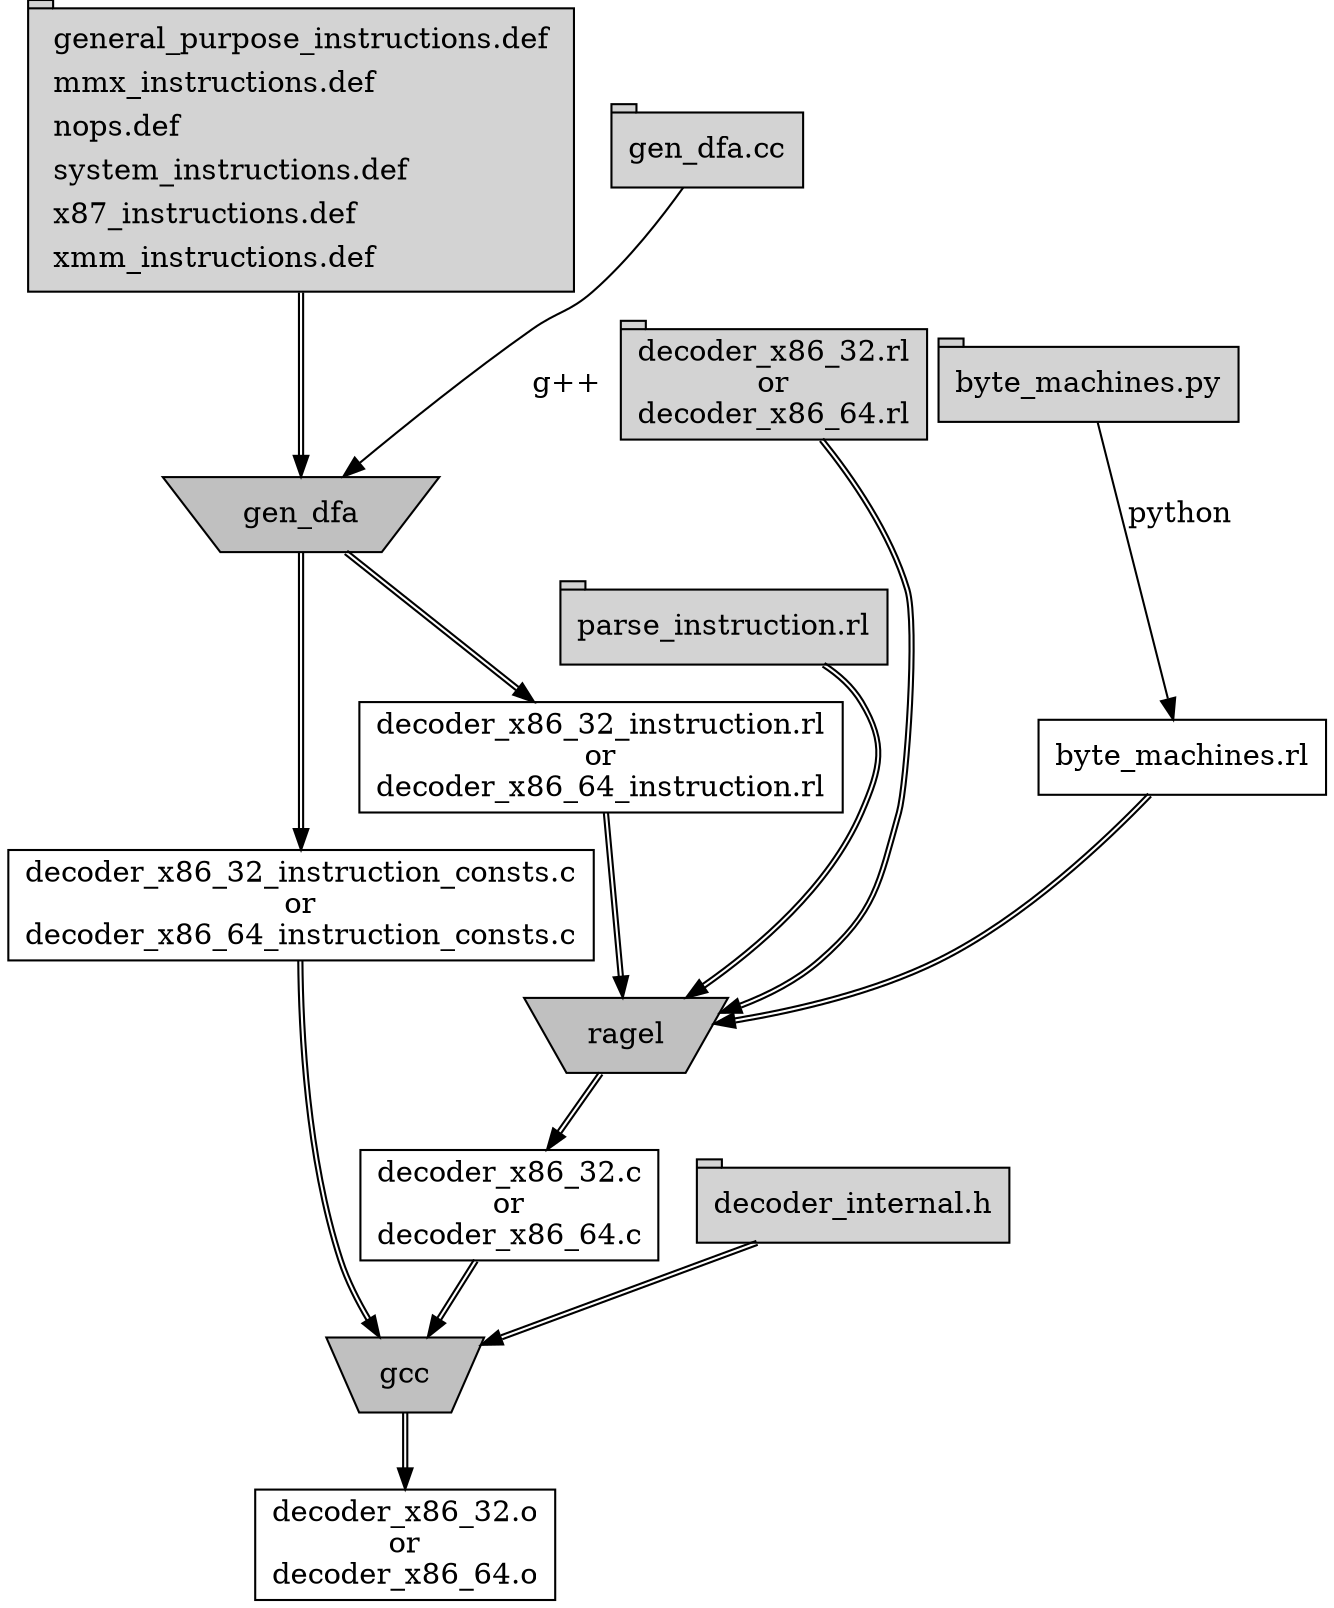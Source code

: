 digraph filesdecoder {
	node [shape=tab];
	def_files [label=<
	  <table border="0">
	    <tr><td align="left">general_purpose_instructions.def</td></tr>
	    <tr><td align="left">mmx_instructions.def</td></tr>
	    <tr><td align="left">nops.def</td></tr>
	    <tr><td align="left">system_instructions.def</td></tr>
	    <tr><td align="left">x87_instructions.def</td></tr>
	    <tr><td align="left">xmm_instructions.def</td></tr></table>
	> style="filled" fillcolor="lightgray"];
	gen_dfa_cc [label="gen_dfa.cc" style="filled" fillcolor="lightgray"];
	byte_machines_py [label="byte_machines.py" style="filled" fillcolor="lightgray"];
	parse_instruction_rl [label="parse_instruction.rl" style="filled" fillcolor="lightgray"];
	decoder_x86_3264_rl [label="decoder_x86_32.rl\nor\ndecoder_x86_64.rl" style="filled" fillcolor="lightgray"];
	decoder_internal_h [label="decoder_internal.h" style="filled" fillcolor="lightgray"];
	node [shape="invtrapezium"];
	gen_dfa [label="gen_dfa" style="filled" fillcolor="gray"];
	ragel [label="ragel" style="filled" fillcolor="gray"];
	gcc [label="gcc" style="filled" fillcolor="gray"];
	node [shape=rect];
	decoder_x86_3264_c [label="decoder_x86_32.c\nor\ndecoder_x86_64.c"];
	decoder_x86_3264_instruction_rl [label="decoder_x86_32_instruction.rl\nor\ndecoder_x86_64_instruction.rl"];
	decoder_x86_3264_instruction_consts_c [label="decoder_x86_32_instruction_consts.c\nor\ndecoder_x86_64_instruction_consts.c"];
	byte_machines_rl [label="byte_machines.rl"];
	decoder_x86_3264_o [label="decoder_x86_32.o\nor\ndecoder_x86_64.o"];
	def_files -> gen_dfa [color="black:black"];
	gen_dfa_cc -> gen_dfa [label="g++" weight="0"];
	gen_dfa -> decoder_x86_3264_instruction_rl [color="black:black"];
	gen_dfa -> decoder_x86_3264_instruction_consts_c [color="black:black" weight="2"];
	byte_machines_py -> byte_machines_rl [label="python" weight="0"];
	byte_machines_rl -> ragel [color="black:black"];
	parse_instruction_rl -> ragel [color="black:black" weight="0"];
	decoder_x86_3264_rl -> ragel [color="black:black" weight="0"];
	decoder_x86_3264_instruction_rl -> ragel [color="black:black"];
	ragel -> decoder_x86_3264_c [color="black:black"];
	decoder_x86_3264_instruction_consts_c -> gcc [color="black:black" weight="2"];
	decoder_x86_3264_c -> gcc [color="black:black"];
	decoder_internal_h -> gcc [color="black:black"];
	gcc -> decoder_x86_3264_o [color="black:black"];
}
